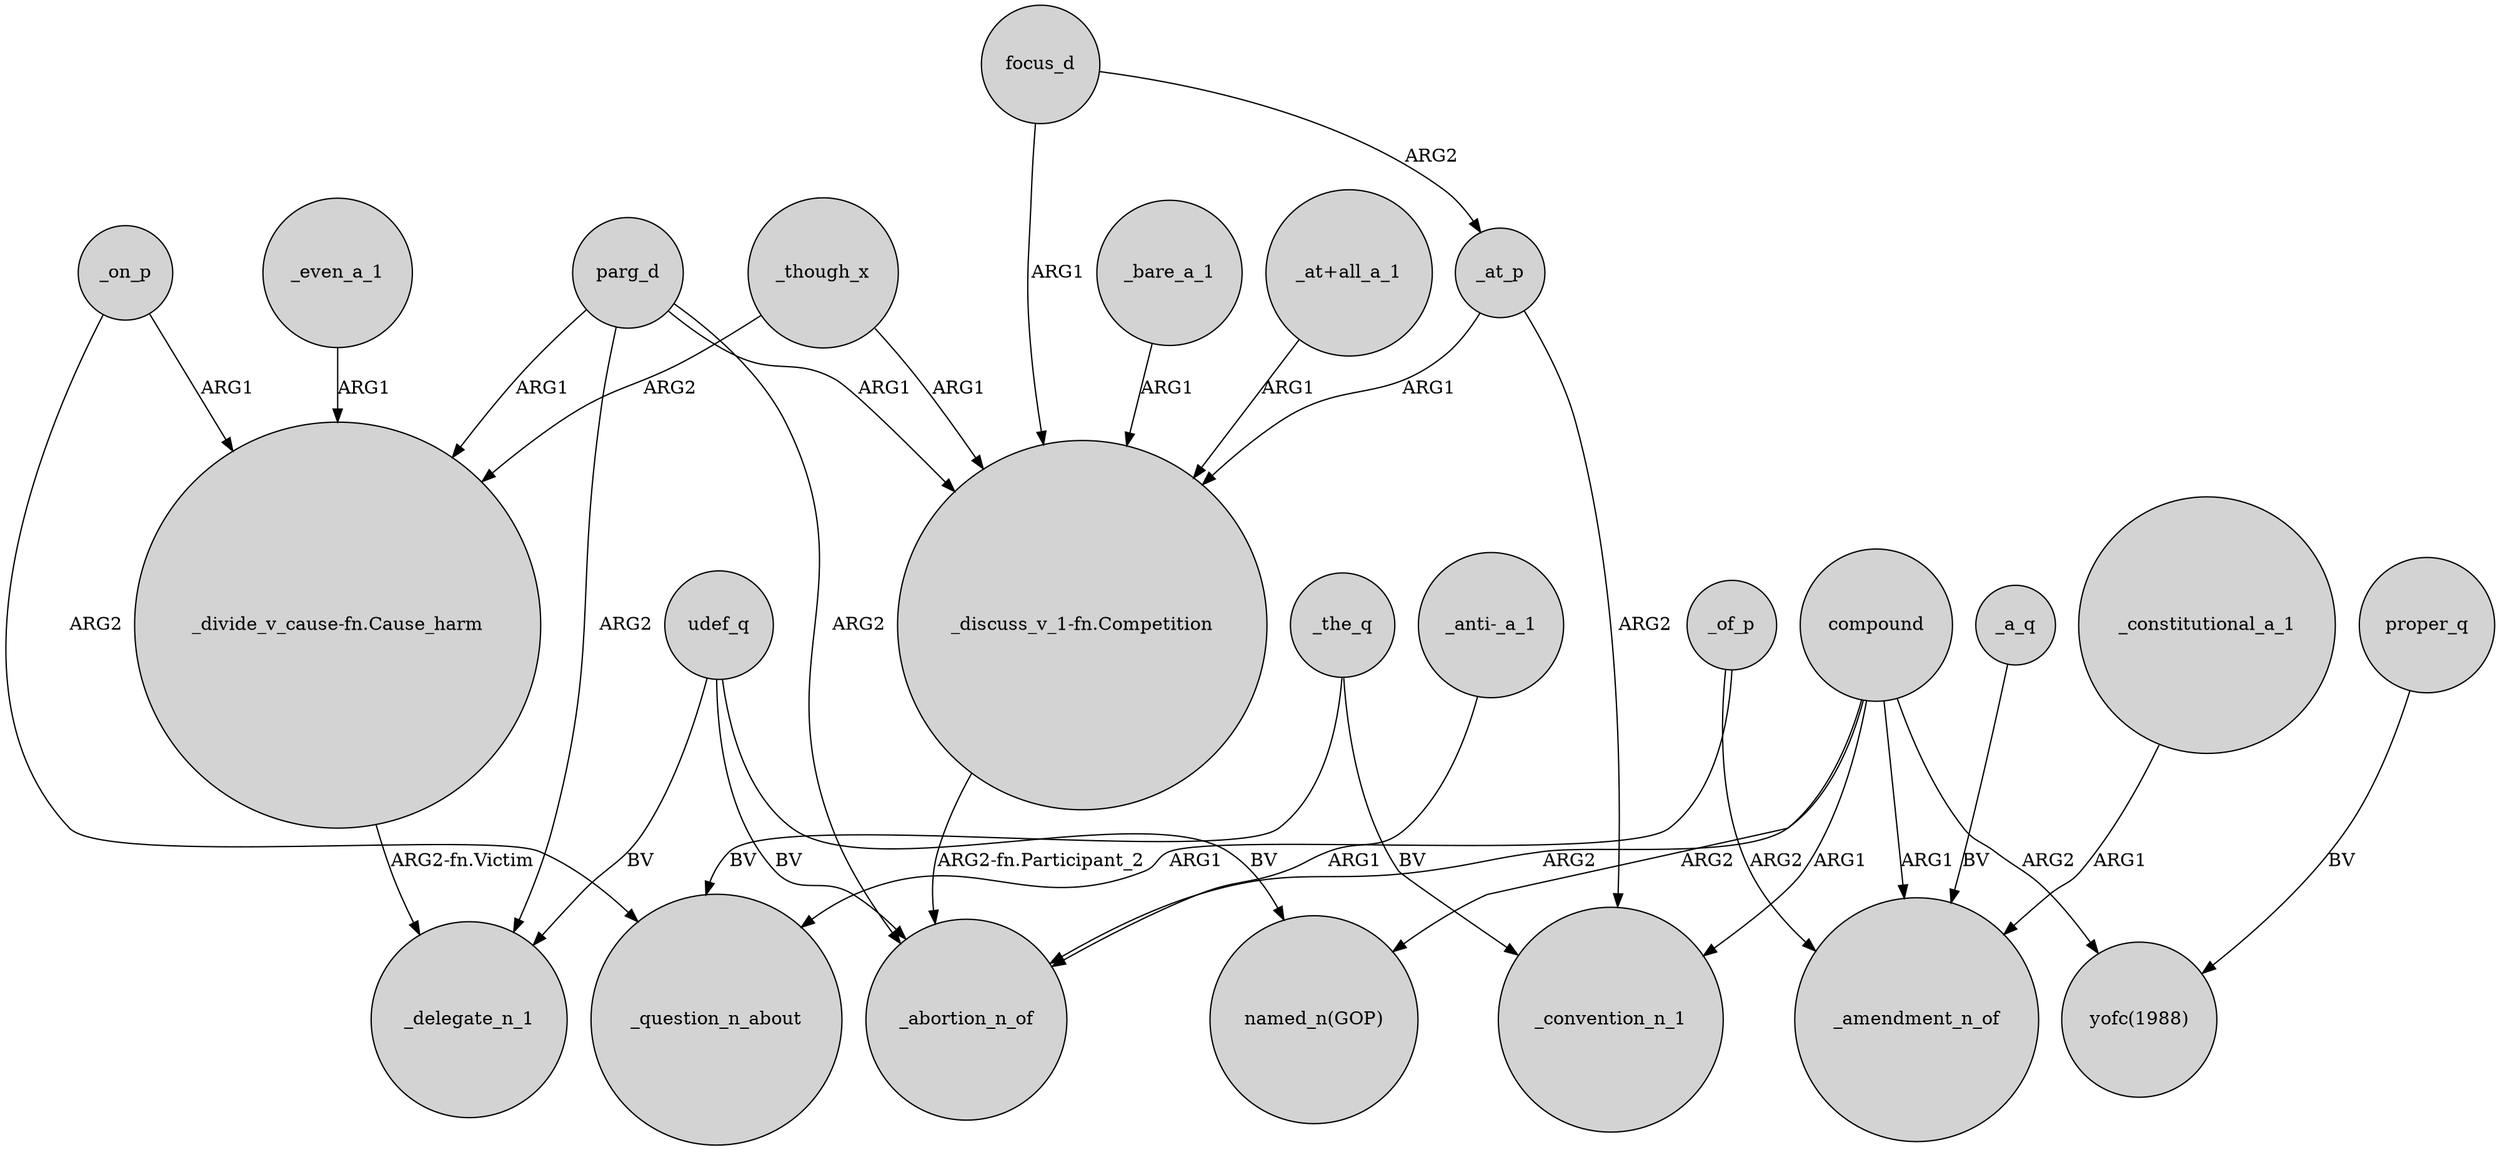 digraph {
	node [shape=circle style=filled]
	_on_p -> "_divide_v_cause-fn.Cause_harm" [label=ARG1]
	_at_p -> _convention_n_1 [label=ARG2]
	_of_p -> _question_n_about [label=ARG1]
	_though_x -> "_divide_v_cause-fn.Cause_harm" [label=ARG2]
	"_anti-_a_1" -> _abortion_n_of [label=ARG1]
	compound -> _abortion_n_of [label=ARG2]
	compound -> "named_n(GOP)" [label=ARG2]
	compound -> "yofc(1988)" [label=ARG2]
	_the_q -> _question_n_about [label=BV]
	_the_q -> _convention_n_1 [label=BV]
	parg_d -> "_divide_v_cause-fn.Cause_harm" [label=ARG1]
	focus_d -> _at_p [label=ARG2]
	focus_d -> "_discuss_v_1-fn.Competition" [label=ARG1]
	udef_q -> _abortion_n_of [label=BV]
	_even_a_1 -> "_divide_v_cause-fn.Cause_harm" [label=ARG1]
	compound -> _amendment_n_of [label=ARG1]
	udef_q -> _delegate_n_1 [label=BV]
	compound -> _convention_n_1 [label=ARG1]
	_bare_a_1 -> "_discuss_v_1-fn.Competition" [label=ARG1]
	"_at+all_a_1" -> "_discuss_v_1-fn.Competition" [label=ARG1]
	parg_d -> _delegate_n_1 [label=ARG2]
	"_discuss_v_1-fn.Competition" -> _abortion_n_of [label="ARG2-fn.Participant_2"]
	parg_d -> "_discuss_v_1-fn.Competition" [label=ARG1]
	"_divide_v_cause-fn.Cause_harm" -> _delegate_n_1 [label="ARG2-fn.Victim"]
	proper_q -> "yofc(1988)" [label=BV]
	parg_d -> _abortion_n_of [label=ARG2]
	_of_p -> _amendment_n_of [label=ARG2]
	_though_x -> "_discuss_v_1-fn.Competition" [label=ARG1]
	_at_p -> "_discuss_v_1-fn.Competition" [label=ARG1]
	_a_q -> _amendment_n_of [label=BV]
	udef_q -> "named_n(GOP)" [label=BV]
	_constitutional_a_1 -> _amendment_n_of [label=ARG1]
	_on_p -> _question_n_about [label=ARG2]
}
